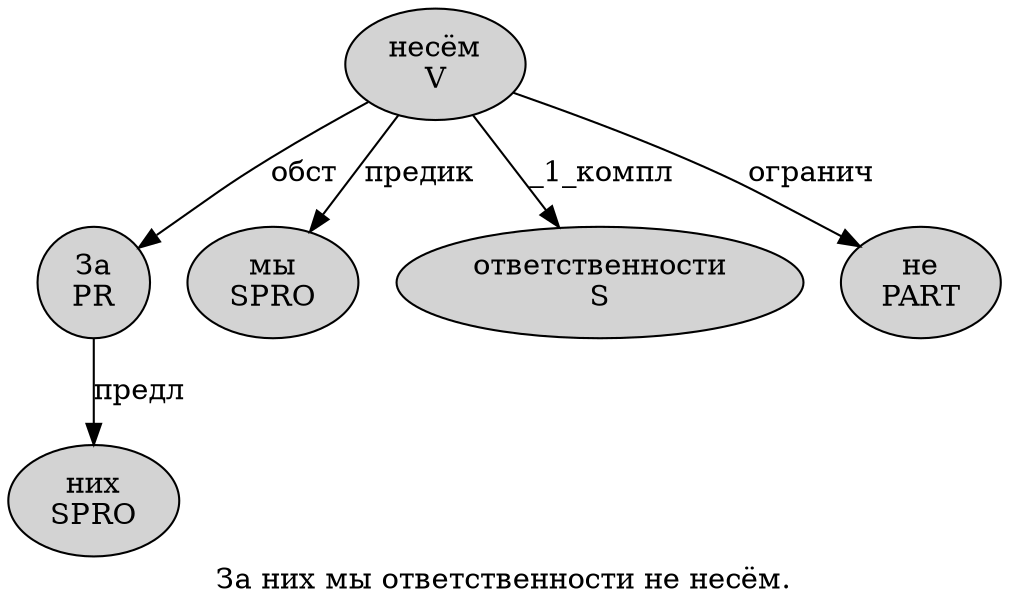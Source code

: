 digraph SENTENCE_4409 {
	graph [label="За них мы ответственности не несём."]
	node [style=filled]
		0 [label="За
PR" color="" fillcolor=lightgray penwidth=1 shape=ellipse]
		1 [label="них
SPRO" color="" fillcolor=lightgray penwidth=1 shape=ellipse]
		2 [label="мы
SPRO" color="" fillcolor=lightgray penwidth=1 shape=ellipse]
		3 [label="ответственности
S" color="" fillcolor=lightgray penwidth=1 shape=ellipse]
		4 [label="не
PART" color="" fillcolor=lightgray penwidth=1 shape=ellipse]
		5 [label="несём
V" color="" fillcolor=lightgray penwidth=1 shape=ellipse]
			5 -> 0 [label="обст"]
			5 -> 2 [label="предик"]
			5 -> 3 [label="_1_компл"]
			5 -> 4 [label="огранич"]
			0 -> 1 [label="предл"]
}